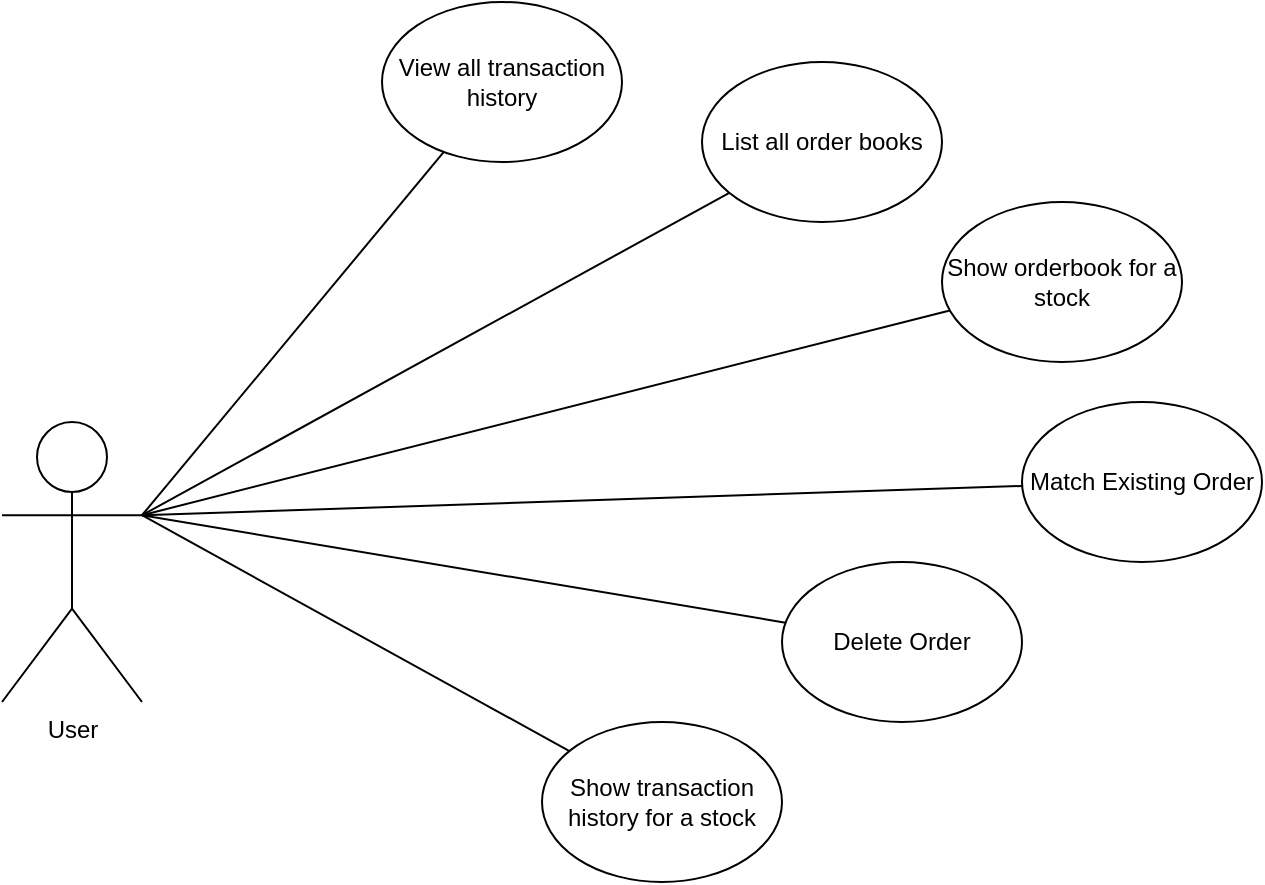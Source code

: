 <mxfile version="13.7.1" type="device"><diagram id="1ccVt0WXm2GIfPV-kXkr" name="Page-1"><mxGraphModel dx="780" dy="1144" grid="1" gridSize="10" guides="1" tooltips="1" connect="1" arrows="1" fold="1" page="1" pageScale="1" pageWidth="1100" pageHeight="850" math="0" shadow="0"><root><mxCell id="0"/><mxCell id="1" parent="0"/><mxCell id="Z2ONUbLL-lu1fFDInx3N-1" value="User" style="shape=umlActor;verticalLabelPosition=bottom;verticalAlign=top;html=1;outlineConnect=0;" parent="1" vertex="1"><mxGeometry x="80" y="230" width="70" height="140" as="geometry"/></mxCell><mxCell id="Z2ONUbLL-lu1fFDInx3N-6" value="Match Existing Order" style="ellipse;whiteSpace=wrap;html=1;" parent="1" vertex="1"><mxGeometry x="590" y="220" width="120" height="80" as="geometry"/></mxCell><mxCell id="Z2ONUbLL-lu1fFDInx3N-9" value="Delete Order" style="ellipse;whiteSpace=wrap;html=1;" parent="1" vertex="1"><mxGeometry x="470" y="300" width="120" height="80" as="geometry"/></mxCell><mxCell id="Z2ONUbLL-lu1fFDInx3N-11" value="List all order books" style="ellipse;whiteSpace=wrap;html=1;" parent="1" vertex="1"><mxGeometry x="430" y="50" width="120" height="80" as="geometry"/></mxCell><mxCell id="Z2ONUbLL-lu1fFDInx3N-12" value="Show orderbook for a stock" style="ellipse;whiteSpace=wrap;html=1;" parent="1" vertex="1"><mxGeometry x="550" y="120" width="120" height="80" as="geometry"/></mxCell><mxCell id="Z2ONUbLL-lu1fFDInx3N-13" value="Show transaction history for a stock" style="ellipse;whiteSpace=wrap;html=1;" parent="1" vertex="1"><mxGeometry x="350" y="380" width="120" height="80" as="geometry"/></mxCell><mxCell id="Z2ONUbLL-lu1fFDInx3N-14" value="" style="endArrow=none;html=1;entryX=1;entryY=0.333;entryDx=0;entryDy=0;entryPerimeter=0;" parent="1" source="Z2ONUbLL-lu1fFDInx3N-11" target="Z2ONUbLL-lu1fFDInx3N-1" edge="1"><mxGeometry width="50" height="50" relative="1" as="geometry"><mxPoint x="350" y="500" as="sourcePoint"/><mxPoint x="400" y="450" as="targetPoint"/></mxGeometry></mxCell><mxCell id="Z2ONUbLL-lu1fFDInx3N-17" value="View all transaction history" style="ellipse;whiteSpace=wrap;html=1;" parent="1" vertex="1"><mxGeometry x="270" y="20" width="120" height="80" as="geometry"/></mxCell><mxCell id="Z2ONUbLL-lu1fFDInx3N-21" value="" style="endArrow=none;html=1;exitX=1;exitY=0.333;exitDx=0;exitDy=0;exitPerimeter=0;" parent="1" source="Z2ONUbLL-lu1fFDInx3N-1" target="Z2ONUbLL-lu1fFDInx3N-17" edge="1"><mxGeometry width="50" height="50" relative="1" as="geometry"><mxPoint x="350" y="490" as="sourcePoint"/><mxPoint x="400" y="440" as="targetPoint"/></mxGeometry></mxCell><mxCell id="Z2ONUbLL-lu1fFDInx3N-23" value="" style="endArrow=none;html=1;entryX=1;entryY=0.333;entryDx=0;entryDy=0;entryPerimeter=0;" parent="1" source="Z2ONUbLL-lu1fFDInx3N-13" target="Z2ONUbLL-lu1fFDInx3N-1" edge="1"><mxGeometry width="50" height="50" relative="1" as="geometry"><mxPoint x="360" y="490" as="sourcePoint"/><mxPoint x="410" y="440" as="targetPoint"/></mxGeometry></mxCell><mxCell id="Z2ONUbLL-lu1fFDInx3N-24" value="" style="endArrow=none;html=1;exitX=1;exitY=0.333;exitDx=0;exitDy=0;exitPerimeter=0;" parent="1" source="Z2ONUbLL-lu1fFDInx3N-1" target="Z2ONUbLL-lu1fFDInx3N-9" edge="1"><mxGeometry width="50" height="50" relative="1" as="geometry"><mxPoint x="360" y="490" as="sourcePoint"/><mxPoint x="410" y="440" as="targetPoint"/></mxGeometry></mxCell><mxCell id="Z2ONUbLL-lu1fFDInx3N-26" value="" style="endArrow=none;html=1;exitX=1;exitY=0.333;exitDx=0;exitDy=0;exitPerimeter=0;" parent="1" source="Z2ONUbLL-lu1fFDInx3N-1" target="Z2ONUbLL-lu1fFDInx3N-6" edge="1"><mxGeometry width="50" height="50" relative="1" as="geometry"><mxPoint x="360" y="490" as="sourcePoint"/><mxPoint x="410" y="440" as="targetPoint"/></mxGeometry></mxCell><mxCell id="Z2ONUbLL-lu1fFDInx3N-27" value="" style="endArrow=none;html=1;exitX=1;exitY=0.333;exitDx=0;exitDy=0;exitPerimeter=0;" parent="1" source="Z2ONUbLL-lu1fFDInx3N-1" target="Z2ONUbLL-lu1fFDInx3N-12" edge="1"><mxGeometry width="50" height="50" relative="1" as="geometry"><mxPoint x="360" y="490" as="sourcePoint"/><mxPoint x="410" y="440" as="targetPoint"/></mxGeometry></mxCell></root></mxGraphModel></diagram></mxfile>